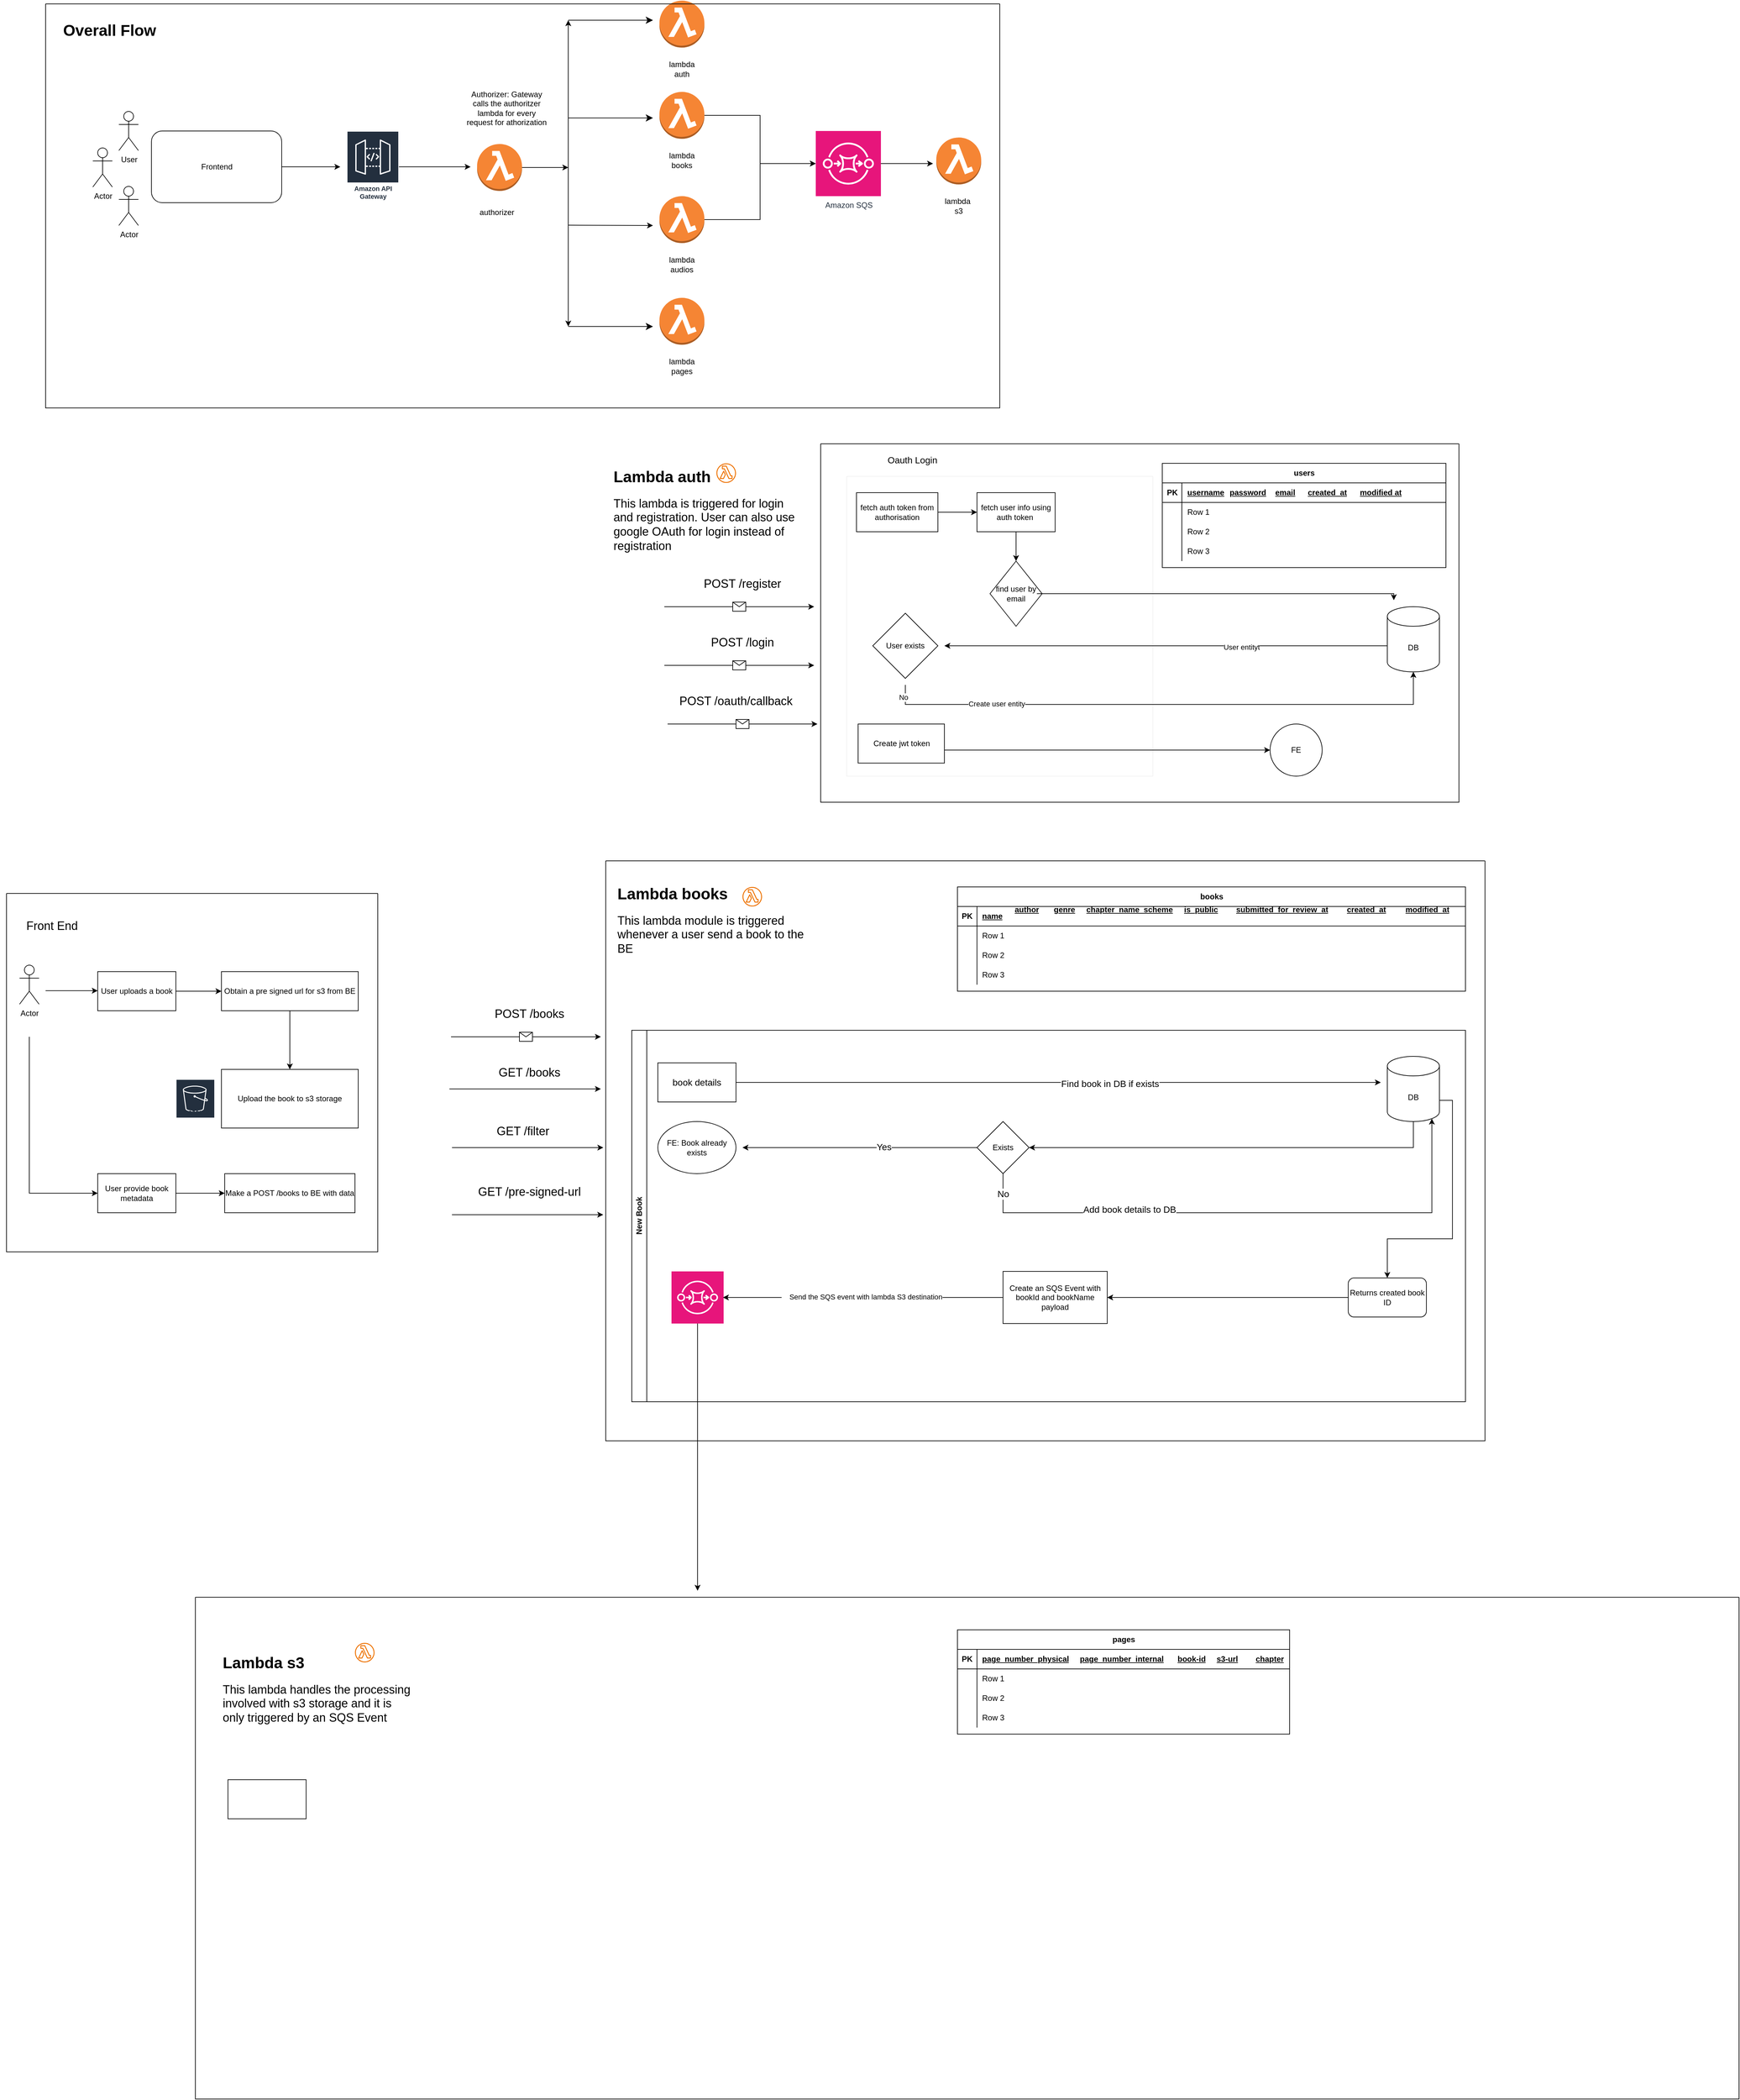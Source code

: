<mxfile version="24.8.6">
  <diagram name="Page-1" id="2YBvvXClWsGukQMizWep">
    <mxGraphModel dx="2385" dy="1618" grid="1" gridSize="10" guides="1" tooltips="1" connect="1" arrows="1" fold="1" page="1" pageScale="1" pageWidth="850" pageHeight="1100" math="0" shadow="0">
      <root>
        <mxCell id="0" />
        <mxCell id="1" parent="0" />
        <mxCell id="t9KaYm3IcildCPDt8CfC-64" style="edgeStyle=orthogonalEdgeStyle;rounded=0;orthogonalLoop=1;jettySize=auto;html=1;" edge="1" parent="1" source="t9KaYm3IcildCPDt8CfC-1">
          <mxGeometry relative="1" as="geometry">
            <mxPoint x="552.5" y="275" as="targetPoint" />
          </mxGeometry>
        </mxCell>
        <mxCell id="t9KaYm3IcildCPDt8CfC-1" value="Frontend" style="rounded=1;whiteSpace=wrap;html=1;" vertex="1" parent="1">
          <mxGeometry x="262.5" y="220" width="200" height="110" as="geometry" />
        </mxCell>
        <mxCell id="t9KaYm3IcildCPDt8CfC-2" value="User" style="shape=umlActor;verticalLabelPosition=bottom;verticalAlign=top;html=1;outlineConnect=0;" vertex="1" parent="1">
          <mxGeometry x="212.5" y="190" width="30" height="60" as="geometry" />
        </mxCell>
        <mxCell id="t9KaYm3IcildCPDt8CfC-45" style="edgeStyle=orthogonalEdgeStyle;rounded=0;orthogonalLoop=1;jettySize=auto;html=1;" edge="1" parent="1" source="t9KaYm3IcildCPDt8CfC-3">
          <mxGeometry relative="1" as="geometry">
            <mxPoint x="752.5" y="275" as="targetPoint" />
          </mxGeometry>
        </mxCell>
        <mxCell id="t9KaYm3IcildCPDt8CfC-3" value="Amazon API Gateway" style="sketch=0;outlineConnect=0;fontColor=#232F3E;gradientColor=none;strokeColor=#ffffff;fillColor=#232F3E;dashed=0;verticalLabelPosition=middle;verticalAlign=bottom;align=center;html=1;whiteSpace=wrap;fontSize=10;fontStyle=1;spacing=3;shape=mxgraph.aws4.productIcon;prIcon=mxgraph.aws4.api_gateway;" vertex="1" parent="1">
          <mxGeometry x="562.5" y="220" width="80" height="110" as="geometry" />
        </mxCell>
        <mxCell id="t9KaYm3IcildCPDt8CfC-52" style="edgeStyle=orthogonalEdgeStyle;rounded=0;orthogonalLoop=1;jettySize=auto;html=1;" edge="1" parent="1" source="t9KaYm3IcildCPDt8CfC-20">
          <mxGeometry relative="1" as="geometry">
            <mxPoint x="902.5" y="276" as="targetPoint" />
          </mxGeometry>
        </mxCell>
        <mxCell id="t9KaYm3IcildCPDt8CfC-20" value="" style="outlineConnect=0;dashed=0;verticalLabelPosition=bottom;verticalAlign=top;align=center;html=1;shape=mxgraph.aws3.lambda_function;fillColor=#F58534;gradientColor=none;" vertex="1" parent="1">
          <mxGeometry x="762.5" y="240" width="69" height="72" as="geometry" />
        </mxCell>
        <mxCell id="t9KaYm3IcildCPDt8CfC-21" value="authorizer" style="text;html=1;align=center;verticalAlign=middle;whiteSpace=wrap;rounded=0;" vertex="1" parent="1">
          <mxGeometry x="762.5" y="330" width="60" height="30" as="geometry" />
        </mxCell>
        <mxCell id="t9KaYm3IcildCPDt8CfC-22" value="" style="outlineConnect=0;dashed=0;verticalLabelPosition=bottom;verticalAlign=top;align=center;html=1;shape=mxgraph.aws3.lambda_function;fillColor=#F58534;gradientColor=none;" vertex="1" parent="1">
          <mxGeometry x="1042.5" y="160" width="69" height="72" as="geometry" />
        </mxCell>
        <mxCell id="t9KaYm3IcildCPDt8CfC-23" value="lambda books" style="text;html=1;align=center;verticalAlign=middle;whiteSpace=wrap;rounded=0;" vertex="1" parent="1">
          <mxGeometry x="1047" y="250" width="60" height="30" as="geometry" />
        </mxCell>
        <mxCell id="t9KaYm3IcildCPDt8CfC-24" value="" style="outlineConnect=0;dashed=0;verticalLabelPosition=bottom;verticalAlign=top;align=center;html=1;shape=mxgraph.aws3.lambda_function;fillColor=#F58534;gradientColor=none;" vertex="1" parent="1">
          <mxGeometry x="1042.5" y="320" width="69" height="72" as="geometry" />
        </mxCell>
        <mxCell id="t9KaYm3IcildCPDt8CfC-25" value="lambda audios&lt;span style=&quot;caret-color: rgba(0, 0, 0, 0); color: rgba(0, 0, 0, 0); font-family: monospace; font-size: 0px; text-align: start; white-space: nowrap;&quot;&gt;%3CmxGraphModel%3E%3Croot%3E%3CmxCell%20id%3D%220%22%2F%3E%3CmxCell%20id%3D%221%22%20parent%3D%220%22%2F%3E%3CmxCell%20id%3D%222%22%20value%3D%22%22%20style%3D%22outlineConnect%3D0%3Bdashed%3D0%3BverticalLabelPosition%3Dbottom%3BverticalAlign%3Dtop%3Balign%3Dcenter%3Bhtml%3D1%3Bshape%3Dmxgraph.aws3.lambda_function%3BfillColor%3D%23F58534%3BgradientColor%3Dnone%3B%22%20vertex%3D%221%22%20parent%3D%221%22%3E%3CmxGeometry%20x%3D%22490%22%20y%3D%22460%22%20width%3D%2269%22%20height%3D%2272%22%20as%3D%22geometry%22%2F%3E%3C%2FmxCell%3E%3CmxCell%20id%3D%223%22%20value%3D%22books%22%20style%3D%22text%3Bhtml%3D1%3Balign%3Dcenter%3BverticalAlign%3Dmiddle%3BwhiteSpace%3Dwrap%3Brounded%3D0%3B%22%20vertex%3D%221%22%20parent%3D%221%22%3E%3CmxGeometry%20x%3D%22494.5%22%20y%3D%22550%22%20width%3D%2260%22%20height%3D%2230%22%20as%3D%22geometry%22%2F%3E%3C%2FmxCell%3E%3C%2Froot%3E%3C%2FmxGraphModel%3E&lt;/span&gt;" style="text;html=1;align=center;verticalAlign=middle;whiteSpace=wrap;rounded=0;" vertex="1" parent="1">
          <mxGeometry x="1047" y="410" width="60" height="30" as="geometry" />
        </mxCell>
        <mxCell id="t9KaYm3IcildCPDt8CfC-26" value="" style="outlineConnect=0;dashed=0;verticalLabelPosition=bottom;verticalAlign=top;align=center;html=1;shape=mxgraph.aws3.lambda_function;fillColor=#F58534;gradientColor=none;" vertex="1" parent="1">
          <mxGeometry x="1042.5" y="476" width="69" height="72" as="geometry" />
        </mxCell>
        <mxCell id="t9KaYm3IcildCPDt8CfC-27" value="lambda pages" style="text;html=1;align=center;verticalAlign=middle;whiteSpace=wrap;rounded=0;" vertex="1" parent="1">
          <mxGeometry x="1047" y="566" width="60" height="30" as="geometry" />
        </mxCell>
        <mxCell id="t9KaYm3IcildCPDt8CfC-28" value="" style="outlineConnect=0;dashed=0;verticalLabelPosition=bottom;verticalAlign=top;align=center;html=1;shape=mxgraph.aws3.lambda_function;fillColor=#F58534;gradientColor=none;" vertex="1" parent="1">
          <mxGeometry x="1467.5" y="230" width="69" height="72" as="geometry" />
        </mxCell>
        <mxCell id="t9KaYm3IcildCPDt8CfC-29" value="lambda&amp;nbsp;&lt;div&gt;s3&lt;/div&gt;" style="text;html=1;align=center;verticalAlign=middle;whiteSpace=wrap;rounded=0;" vertex="1" parent="1">
          <mxGeometry x="1472" y="320" width="60" height="30" as="geometry" />
        </mxCell>
        <mxCell id="t9KaYm3IcildCPDt8CfC-38" value="" style="edgeStyle=segmentEdgeStyle;endArrow=classic;html=1;curved=0;rounded=0;endSize=8;startSize=8;sourcePerimeterSpacing=0;targetPerimeterSpacing=0;" edge="1" parent="1">
          <mxGeometry width="100" relative="1" as="geometry">
            <mxPoint x="902.5" y="200" as="sourcePoint" />
            <mxPoint x="1032.5" y="200" as="targetPoint" />
            <Array as="points">
              <mxPoint x="932.5" y="200" />
              <mxPoint x="932.5" y="200" />
            </Array>
          </mxGeometry>
        </mxCell>
        <mxCell id="t9KaYm3IcildCPDt8CfC-39" value="" style="endArrow=classic;html=1;rounded=0;" edge="1" parent="1">
          <mxGeometry width="50" height="50" relative="1" as="geometry">
            <mxPoint x="902.5" y="364.5" as="sourcePoint" />
            <mxPoint x="1032.5" y="365" as="targetPoint" />
          </mxGeometry>
        </mxCell>
        <mxCell id="t9KaYm3IcildCPDt8CfC-41" value="" style="edgeStyle=segmentEdgeStyle;endArrow=classic;html=1;curved=0;rounded=0;endSize=8;startSize=8;sourcePerimeterSpacing=0;targetPerimeterSpacing=0;" edge="1" parent="1">
          <mxGeometry width="100" relative="1" as="geometry">
            <mxPoint x="902.5" y="520" as="sourcePoint" />
            <mxPoint x="1032.5" y="520" as="targetPoint" />
            <Array as="points">
              <mxPoint x="972.5" y="520" />
              <mxPoint x="972.5" y="520" />
            </Array>
          </mxGeometry>
        </mxCell>
        <mxCell id="t9KaYm3IcildCPDt8CfC-43" style="edgeStyle=orthogonalEdgeStyle;rounded=0;orthogonalLoop=1;jettySize=auto;html=1;" edge="1" parent="1">
          <mxGeometry relative="1" as="geometry">
            <mxPoint x="902.5" y="520" as="targetPoint" />
            <mxPoint x="902.5" y="395" as="sourcePoint" />
            <Array as="points">
              <mxPoint x="902.5" y="365" />
              <mxPoint x="902.5" y="365" />
            </Array>
          </mxGeometry>
        </mxCell>
        <mxCell id="t9KaYm3IcildCPDt8CfC-46" value="Authorizer: Gateway calls the authoritzer lambda for every request for athorization" style="text;html=1;align=center;verticalAlign=middle;whiteSpace=wrap;rounded=0;" vertex="1" parent="1">
          <mxGeometry x="742.5" y="150" width="130" height="70" as="geometry" />
        </mxCell>
        <mxCell id="t9KaYm3IcildCPDt8CfC-47" value="" style="outlineConnect=0;dashed=0;verticalLabelPosition=bottom;verticalAlign=top;align=center;html=1;shape=mxgraph.aws3.lambda_function;fillColor=#F58534;gradientColor=none;" vertex="1" parent="1">
          <mxGeometry x="1042.5" y="20" width="69" height="72" as="geometry" />
        </mxCell>
        <mxCell id="t9KaYm3IcildCPDt8CfC-48" value="lambda auth" style="text;html=1;align=center;verticalAlign=middle;whiteSpace=wrap;rounded=0;" vertex="1" parent="1">
          <mxGeometry x="1047" y="110" width="60" height="30" as="geometry" />
        </mxCell>
        <mxCell id="t9KaYm3IcildCPDt8CfC-49" value="" style="edgeStyle=segmentEdgeStyle;endArrow=classic;html=1;curved=0;rounded=0;endSize=8;startSize=8;sourcePerimeterSpacing=0;targetPerimeterSpacing=0;" edge="1" parent="1">
          <mxGeometry width="100" relative="1" as="geometry">
            <mxPoint x="902.5" y="50" as="sourcePoint" />
            <mxPoint x="1032.5" y="50" as="targetPoint" />
            <Array as="points">
              <mxPoint x="992.5" y="50" />
              <mxPoint x="992.5" y="50" />
            </Array>
          </mxGeometry>
        </mxCell>
        <mxCell id="t9KaYm3IcildCPDt8CfC-51" value="" style="endArrow=classic;html=1;rounded=0;" edge="1" parent="1">
          <mxGeometry width="50" height="50" relative="1" as="geometry">
            <mxPoint x="902.5" y="200" as="sourcePoint" />
            <mxPoint x="902.5" y="50" as="targetPoint" />
          </mxGeometry>
        </mxCell>
        <mxCell id="t9KaYm3IcildCPDt8CfC-53" value="" style="endArrow=none;html=1;rounded=0;" edge="1" parent="1">
          <mxGeometry width="50" height="50" relative="1" as="geometry">
            <mxPoint x="902.5" y="370" as="sourcePoint" />
            <mxPoint x="902.5" y="200" as="targetPoint" />
          </mxGeometry>
        </mxCell>
        <mxCell id="t9KaYm3IcildCPDt8CfC-63" style="edgeStyle=orthogonalEdgeStyle;rounded=0;orthogonalLoop=1;jettySize=auto;html=1;" edge="1" parent="1" source="t9KaYm3IcildCPDt8CfC-55">
          <mxGeometry relative="1" as="geometry">
            <mxPoint x="1462.5" y="270" as="targetPoint" />
          </mxGeometry>
        </mxCell>
        <mxCell id="t9KaYm3IcildCPDt8CfC-55" value="Amazon SQS" style="sketch=0;points=[[0,0,0],[0.25,0,0],[0.5,0,0],[0.75,0,0],[1,0,0],[0,1,0],[0.25,1,0],[0.5,1,0],[0.75,1,0],[1,1,0],[0,0.25,0],[0,0.5,0],[0,0.75,0],[1,0.25,0],[1,0.5,0],[1,0.75,0]];outlineConnect=0;fontColor=#232F3E;fillColor=#E7157B;strokeColor=#ffffff;dashed=0;verticalLabelPosition=bottom;verticalAlign=top;align=center;html=1;fontSize=12;fontStyle=0;aspect=fixed;shape=mxgraph.aws4.resourceIcon;resIcon=mxgraph.aws4.sqs;" vertex="1" parent="1">
          <mxGeometry x="1282.5" y="220" width="100" height="100" as="geometry" />
        </mxCell>
        <mxCell id="t9KaYm3IcildCPDt8CfC-60" style="edgeStyle=orthogonalEdgeStyle;rounded=0;orthogonalLoop=1;jettySize=auto;html=1;entryX=0;entryY=0.5;entryDx=0;entryDy=0;entryPerimeter=0;" edge="1" parent="1" source="t9KaYm3IcildCPDt8CfC-22" target="t9KaYm3IcildCPDt8CfC-55">
          <mxGeometry relative="1" as="geometry" />
        </mxCell>
        <mxCell id="t9KaYm3IcildCPDt8CfC-61" style="edgeStyle=orthogonalEdgeStyle;rounded=0;orthogonalLoop=1;jettySize=auto;html=1;entryX=0;entryY=0.5;entryDx=0;entryDy=0;entryPerimeter=0;" edge="1" parent="1" source="t9KaYm3IcildCPDt8CfC-24" target="t9KaYm3IcildCPDt8CfC-55">
          <mxGeometry relative="1" as="geometry" />
        </mxCell>
        <mxCell id="t9KaYm3IcildCPDt8CfC-65" value="Actor" style="shape=umlActor;verticalLabelPosition=bottom;verticalAlign=top;html=1;outlineConnect=0;" vertex="1" parent="1">
          <mxGeometry x="172.5" y="246" width="30" height="60" as="geometry" />
        </mxCell>
        <mxCell id="t9KaYm3IcildCPDt8CfC-67" value="Actor" style="shape=umlActor;verticalLabelPosition=bottom;verticalAlign=top;html=1;outlineConnect=0;" vertex="1" parent="1">
          <mxGeometry x="212.5" y="305" width="30" height="60" as="geometry" />
        </mxCell>
        <mxCell id="t9KaYm3IcildCPDt8CfC-68" value="&lt;h1 style=&quot;margin-top: 0px;&quot;&gt;Lambda auth&lt;/h1&gt;&lt;div&gt;&lt;font style=&quot;font-size: 18px;&quot;&gt;This lambda is triggered for login and registration. User can also use google OAuth for&amp;nbsp;login instead of registration&lt;/font&gt;&lt;/div&gt;" style="text;html=1;whiteSpace=wrap;overflow=hidden;rounded=0;" vertex="1" parent="1">
          <mxGeometry x="970" y="730" width="290" height="140" as="geometry" />
        </mxCell>
        <mxCell id="t9KaYm3IcildCPDt8CfC-70" value="" style="sketch=0;outlineConnect=0;fontColor=#232F3E;gradientColor=none;fillColor=#ED7100;strokeColor=none;dashed=0;verticalLabelPosition=bottom;verticalAlign=top;align=center;html=1;fontSize=12;fontStyle=0;aspect=fixed;pointerEvents=1;shape=mxgraph.aws4.lambda_function;" vertex="1" parent="1">
          <mxGeometry x="1130" y="730" width="30" height="30" as="geometry" />
        </mxCell>
        <mxCell id="t9KaYm3IcildCPDt8CfC-71" value="" style="swimlane;startSize=0;" vertex="1" parent="1">
          <mxGeometry x="1290" y="700" width="980" height="550" as="geometry">
            <mxRectangle x="370" y="740" width="50" height="40" as="alternateBounds" />
          </mxGeometry>
        </mxCell>
        <mxCell id="t9KaYm3IcildCPDt8CfC-86" value="users" style="shape=table;startSize=30;container=1;collapsible=1;childLayout=tableLayout;fixedRows=1;rowLines=0;fontStyle=1;align=center;resizeLast=1;html=1;" vertex="1" parent="t9KaYm3IcildCPDt8CfC-71">
          <mxGeometry x="524.5" y="30" width="435.5" height="160" as="geometry" />
        </mxCell>
        <mxCell id="t9KaYm3IcildCPDt8CfC-87" value="" style="shape=tableRow;horizontal=0;startSize=0;swimlaneHead=0;swimlaneBody=0;fillColor=none;collapsible=0;dropTarget=0;points=[[0,0.5],[1,0.5]];portConstraint=eastwest;top=0;left=0;right=0;bottom=1;" vertex="1" parent="t9KaYm3IcildCPDt8CfC-86">
          <mxGeometry y="30" width="435.5" height="30" as="geometry" />
        </mxCell>
        <mxCell id="t9KaYm3IcildCPDt8CfC-88" value="PK" style="shape=partialRectangle;connectable=0;fillColor=none;top=0;left=0;bottom=0;right=0;fontStyle=1;overflow=hidden;whiteSpace=wrap;html=1;" vertex="1" parent="t9KaYm3IcildCPDt8CfC-87">
          <mxGeometry width="30" height="30" as="geometry">
            <mxRectangle width="30" height="30" as="alternateBounds" />
          </mxGeometry>
        </mxCell>
        <mxCell id="t9KaYm3IcildCPDt8CfC-89" value="username" style="shape=partialRectangle;connectable=0;fillColor=none;top=0;left=0;bottom=0;right=0;align=left;spacingLeft=6;fontStyle=5;overflow=hidden;whiteSpace=wrap;html=1;" vertex="1" parent="t9KaYm3IcildCPDt8CfC-87">
          <mxGeometry x="30" width="405.5" height="30" as="geometry">
            <mxRectangle width="405.5" height="30" as="alternateBounds" />
          </mxGeometry>
        </mxCell>
        <mxCell id="t9KaYm3IcildCPDt8CfC-90" value="" style="shape=tableRow;horizontal=0;startSize=0;swimlaneHead=0;swimlaneBody=0;fillColor=none;collapsible=0;dropTarget=0;points=[[0,0.5],[1,0.5]];portConstraint=eastwest;top=0;left=0;right=0;bottom=0;" vertex="1" parent="t9KaYm3IcildCPDt8CfC-86">
          <mxGeometry y="60" width="435.5" height="30" as="geometry" />
        </mxCell>
        <mxCell id="t9KaYm3IcildCPDt8CfC-91" value="" style="shape=partialRectangle;connectable=0;fillColor=none;top=0;left=0;bottom=0;right=0;editable=1;overflow=hidden;whiteSpace=wrap;html=1;" vertex="1" parent="t9KaYm3IcildCPDt8CfC-90">
          <mxGeometry width="30" height="30" as="geometry">
            <mxRectangle width="30" height="30" as="alternateBounds" />
          </mxGeometry>
        </mxCell>
        <mxCell id="t9KaYm3IcildCPDt8CfC-92" value="Row 1" style="shape=partialRectangle;connectable=0;fillColor=none;top=0;left=0;bottom=0;right=0;align=left;spacingLeft=6;overflow=hidden;whiteSpace=wrap;html=1;" vertex="1" parent="t9KaYm3IcildCPDt8CfC-90">
          <mxGeometry x="30" width="405.5" height="30" as="geometry">
            <mxRectangle width="405.5" height="30" as="alternateBounds" />
          </mxGeometry>
        </mxCell>
        <mxCell id="t9KaYm3IcildCPDt8CfC-93" value="" style="shape=tableRow;horizontal=0;startSize=0;swimlaneHead=0;swimlaneBody=0;fillColor=none;collapsible=0;dropTarget=0;points=[[0,0.5],[1,0.5]];portConstraint=eastwest;top=0;left=0;right=0;bottom=0;" vertex="1" parent="t9KaYm3IcildCPDt8CfC-86">
          <mxGeometry y="90" width="435.5" height="30" as="geometry" />
        </mxCell>
        <mxCell id="t9KaYm3IcildCPDt8CfC-94" value="" style="shape=partialRectangle;connectable=0;fillColor=none;top=0;left=0;bottom=0;right=0;editable=1;overflow=hidden;whiteSpace=wrap;html=1;" vertex="1" parent="t9KaYm3IcildCPDt8CfC-93">
          <mxGeometry width="30" height="30" as="geometry">
            <mxRectangle width="30" height="30" as="alternateBounds" />
          </mxGeometry>
        </mxCell>
        <mxCell id="t9KaYm3IcildCPDt8CfC-95" value="Row 2" style="shape=partialRectangle;connectable=0;fillColor=none;top=0;left=0;bottom=0;right=0;align=left;spacingLeft=6;overflow=hidden;whiteSpace=wrap;html=1;" vertex="1" parent="t9KaYm3IcildCPDt8CfC-93">
          <mxGeometry x="30" width="405.5" height="30" as="geometry">
            <mxRectangle width="405.5" height="30" as="alternateBounds" />
          </mxGeometry>
        </mxCell>
        <mxCell id="t9KaYm3IcildCPDt8CfC-96" value="" style="shape=tableRow;horizontal=0;startSize=0;swimlaneHead=0;swimlaneBody=0;fillColor=none;collapsible=0;dropTarget=0;points=[[0,0.5],[1,0.5]];portConstraint=eastwest;top=0;left=0;right=0;bottom=0;" vertex="1" parent="t9KaYm3IcildCPDt8CfC-86">
          <mxGeometry y="120" width="435.5" height="30" as="geometry" />
        </mxCell>
        <mxCell id="t9KaYm3IcildCPDt8CfC-97" value="" style="shape=partialRectangle;connectable=0;fillColor=none;top=0;left=0;bottom=0;right=0;editable=1;overflow=hidden;whiteSpace=wrap;html=1;" vertex="1" parent="t9KaYm3IcildCPDt8CfC-96">
          <mxGeometry width="30" height="30" as="geometry">
            <mxRectangle width="30" height="30" as="alternateBounds" />
          </mxGeometry>
        </mxCell>
        <mxCell id="t9KaYm3IcildCPDt8CfC-98" value="Row 3" style="shape=partialRectangle;connectable=0;fillColor=none;top=0;left=0;bottom=0;right=0;align=left;spacingLeft=6;overflow=hidden;whiteSpace=wrap;html=1;" vertex="1" parent="t9KaYm3IcildCPDt8CfC-96">
          <mxGeometry x="30" width="405.5" height="30" as="geometry">
            <mxRectangle width="405.5" height="30" as="alternateBounds" />
          </mxGeometry>
        </mxCell>
        <mxCell id="t9KaYm3IcildCPDt8CfC-99" value="password" style="shape=partialRectangle;connectable=0;fillColor=none;top=0;left=0;bottom=0;right=0;align=left;spacingLeft=6;fontStyle=5;overflow=hidden;whiteSpace=wrap;html=1;" vertex="1" parent="t9KaYm3IcildCPDt8CfC-71">
          <mxGeometry x="620" y="60" width="315.5" height="30" as="geometry">
            <mxRectangle width="315.5" height="30" as="alternateBounds" />
          </mxGeometry>
        </mxCell>
        <mxCell id="t9KaYm3IcildCPDt8CfC-100" value="email" style="shape=partialRectangle;connectable=0;fillColor=none;top=0;left=0;bottom=0;right=0;align=left;spacingLeft=6;fontStyle=5;overflow=hidden;whiteSpace=wrap;html=1;" vertex="1" parent="t9KaYm3IcildCPDt8CfC-71">
          <mxGeometry x="690" y="60" width="315.5" height="30" as="geometry">
            <mxRectangle width="315.5" height="30" as="alternateBounds" />
          </mxGeometry>
        </mxCell>
        <mxCell id="t9KaYm3IcildCPDt8CfC-101" value="created_at" style="shape=partialRectangle;connectable=0;fillColor=none;top=0;left=0;bottom=0;right=0;align=left;spacingLeft=6;fontStyle=5;overflow=hidden;whiteSpace=wrap;html=1;" vertex="1" parent="t9KaYm3IcildCPDt8CfC-71">
          <mxGeometry x="740" y="60" width="315.5" height="30" as="geometry">
            <mxRectangle width="315.5" height="30" as="alternateBounds" />
          </mxGeometry>
        </mxCell>
        <mxCell id="t9KaYm3IcildCPDt8CfC-102" value="modified at" style="shape=partialRectangle;connectable=0;fillColor=none;top=0;left=0;bottom=0;right=0;align=left;spacingLeft=6;fontStyle=5;overflow=hidden;whiteSpace=wrap;html=1;" vertex="1" parent="t9KaYm3IcildCPDt8CfC-71">
          <mxGeometry x="820" y="60" width="315.5" height="30" as="geometry">
            <mxRectangle width="315.5" height="30" as="alternateBounds" />
          </mxGeometry>
        </mxCell>
        <mxCell id="t9KaYm3IcildCPDt8CfC-128" style="edgeStyle=orthogonalEdgeStyle;rounded=0;orthogonalLoop=1;jettySize=auto;html=1;entryX=1;entryY=0.5;entryDx=0;entryDy=0;" edge="1" parent="t9KaYm3IcildCPDt8CfC-71" source="t9KaYm3IcildCPDt8CfC-103">
          <mxGeometry relative="1" as="geometry">
            <mxPoint x="190" y="310" as="targetPoint" />
            <Array as="points">
              <mxPoint x="680" y="310" />
              <mxPoint x="680" y="310" />
            </Array>
          </mxGeometry>
        </mxCell>
        <mxCell id="t9KaYm3IcildCPDt8CfC-129" value="User entityt" style="edgeLabel;html=1;align=center;verticalAlign=middle;resizable=0;points=[];" vertex="1" connectable="0" parent="t9KaYm3IcildCPDt8CfC-128">
          <mxGeometry x="-0.34" y="2" relative="1" as="geometry">
            <mxPoint as="offset" />
          </mxGeometry>
        </mxCell>
        <mxCell id="t9KaYm3IcildCPDt8CfC-103" value="DB" style="shape=cylinder3;whiteSpace=wrap;html=1;boundedLbl=1;backgroundOutline=1;size=15;" vertex="1" parent="t9KaYm3IcildCPDt8CfC-71">
          <mxGeometry x="870" y="250" width="80" height="100" as="geometry" />
        </mxCell>
        <mxCell id="t9KaYm3IcildCPDt8CfC-105" value="" style="swimlane;startSize=0;rounded=0;swimlaneLine=1;opacity=5;" vertex="1" parent="t9KaYm3IcildCPDt8CfC-71">
          <mxGeometry x="40" y="50" width="470" height="460" as="geometry" />
        </mxCell>
        <mxCell id="t9KaYm3IcildCPDt8CfC-113" style="edgeStyle=orthogonalEdgeStyle;rounded=0;orthogonalLoop=1;jettySize=auto;html=1;entryX=0;entryY=0.5;entryDx=0;entryDy=0;" edge="1" parent="t9KaYm3IcildCPDt8CfC-105" source="t9KaYm3IcildCPDt8CfC-107" target="t9KaYm3IcildCPDt8CfC-110">
          <mxGeometry relative="1" as="geometry" />
        </mxCell>
        <mxCell id="t9KaYm3IcildCPDt8CfC-107" value="fetch auth token from authorisation" style="rounded=0;whiteSpace=wrap;html=1;" vertex="1" parent="t9KaYm3IcildCPDt8CfC-105">
          <mxGeometry x="15" y="25" width="125" height="60" as="geometry" />
        </mxCell>
        <mxCell id="t9KaYm3IcildCPDt8CfC-116" style="edgeStyle=orthogonalEdgeStyle;rounded=0;orthogonalLoop=1;jettySize=auto;html=1;entryX=0.5;entryY=0;entryDx=0;entryDy=0;" edge="1" parent="t9KaYm3IcildCPDt8CfC-105" source="t9KaYm3IcildCPDt8CfC-110" target="t9KaYm3IcildCPDt8CfC-112">
          <mxGeometry relative="1" as="geometry" />
        </mxCell>
        <mxCell id="t9KaYm3IcildCPDt8CfC-110" value="fetch user info using auth token&amp;nbsp;" style="rounded=0;whiteSpace=wrap;html=1;" vertex="1" parent="t9KaYm3IcildCPDt8CfC-105">
          <mxGeometry x="200" y="25" width="120" height="60" as="geometry" />
        </mxCell>
        <mxCell id="t9KaYm3IcildCPDt8CfC-112" value="find user by email" style="rhombus;whiteSpace=wrap;html=1;" vertex="1" parent="t9KaYm3IcildCPDt8CfC-105">
          <mxGeometry x="220" y="130" width="80" height="100" as="geometry" />
        </mxCell>
        <mxCell id="t9KaYm3IcildCPDt8CfC-130" value="User exists" style="rhombus;whiteSpace=wrap;html=1;" vertex="1" parent="t9KaYm3IcildCPDt8CfC-105">
          <mxGeometry x="40" y="210" width="100" height="100" as="geometry" />
        </mxCell>
        <mxCell id="t9KaYm3IcildCPDt8CfC-134" value="Create jwt token" style="rounded=0;whiteSpace=wrap;html=1;" vertex="1" parent="t9KaYm3IcildCPDt8CfC-105">
          <mxGeometry x="17.5" y="380" width="132.5" height="60" as="geometry" />
        </mxCell>
        <mxCell id="t9KaYm3IcildCPDt8CfC-131" style="edgeStyle=orthogonalEdgeStyle;rounded=0;orthogonalLoop=1;jettySize=auto;html=1;exitX=0.5;exitY=1;exitDx=0;exitDy=0;entryX=0.5;entryY=1;entryDx=0;entryDy=0;entryPerimeter=0;" edge="1" parent="t9KaYm3IcildCPDt8CfC-105" target="t9KaYm3IcildCPDt8CfC-103">
          <mxGeometry relative="1" as="geometry">
            <mxPoint x="90" y="320" as="sourcePoint" />
            <mxPoint x="820" y="290" as="targetPoint" />
            <Array as="points">
              <mxPoint x="90" y="350" />
              <mxPoint x="870" y="350" />
            </Array>
          </mxGeometry>
        </mxCell>
        <mxCell id="t9KaYm3IcildCPDt8CfC-132" value="No" style="edgeLabel;html=1;align=center;verticalAlign=middle;resizable=0;points=[];" vertex="1" connectable="0" parent="t9KaYm3IcildCPDt8CfC-131">
          <mxGeometry x="-0.957" y="-3" relative="1" as="geometry">
            <mxPoint as="offset" />
          </mxGeometry>
        </mxCell>
        <mxCell id="t9KaYm3IcildCPDt8CfC-133" value="Create user entity" style="edgeLabel;html=1;align=center;verticalAlign=middle;resizable=0;points=[];" vertex="1" connectable="0" parent="t9KaYm3IcildCPDt8CfC-131">
          <mxGeometry x="-0.604" y="1" relative="1" as="geometry">
            <mxPoint x="-1" as="offset" />
          </mxGeometry>
        </mxCell>
        <mxCell id="t9KaYm3IcildCPDt8CfC-124" style="edgeStyle=orthogonalEdgeStyle;rounded=0;orthogonalLoop=1;jettySize=auto;html=1;" edge="1" parent="t9KaYm3IcildCPDt8CfC-105">
          <mxGeometry relative="1" as="geometry">
            <mxPoint x="292" y="180" as="sourcePoint" />
            <mxPoint x="840" y="190" as="targetPoint" />
            <Array as="points">
              <mxPoint x="840" y="180" />
            </Array>
          </mxGeometry>
        </mxCell>
        <mxCell id="t9KaYm3IcildCPDt8CfC-106" value="&lt;font style=&quot;font-size: 14px;&quot;&gt;Oauth Login&lt;/font&gt;" style="text;html=1;align=center;verticalAlign=middle;whiteSpace=wrap;rounded=0;" vertex="1" parent="t9KaYm3IcildCPDt8CfC-71">
          <mxGeometry x="41" y="10" width="200" height="30" as="geometry" />
        </mxCell>
        <mxCell id="t9KaYm3IcildCPDt8CfC-138" value="FE" style="ellipse;whiteSpace=wrap;html=1;rounded=0;" vertex="1" parent="t9KaYm3IcildCPDt8CfC-71">
          <mxGeometry x="690" y="430" width="80" height="80" as="geometry" />
        </mxCell>
        <mxCell id="t9KaYm3IcildCPDt8CfC-139" value="" style="edgeStyle=orthogonalEdgeStyle;rounded=0;orthogonalLoop=1;jettySize=auto;html=1;" edge="1" parent="t9KaYm3IcildCPDt8CfC-71" source="t9KaYm3IcildCPDt8CfC-134" target="t9KaYm3IcildCPDt8CfC-138">
          <mxGeometry relative="1" as="geometry">
            <Array as="points">
              <mxPoint x="330" y="470" />
              <mxPoint x="330" y="470" />
            </Array>
          </mxGeometry>
        </mxCell>
        <mxCell id="t9KaYm3IcildCPDt8CfC-72" value="" style="endArrow=classic;html=1;rounded=0;" edge="1" parent="1">
          <mxGeometry relative="1" as="geometry">
            <mxPoint x="1050" y="950" as="sourcePoint" />
            <mxPoint x="1280" y="950" as="targetPoint" />
          </mxGeometry>
        </mxCell>
        <mxCell id="t9KaYm3IcildCPDt8CfC-73" value="" style="shape=message;html=1;outlineConnect=0;" vertex="1" parent="t9KaYm3IcildCPDt8CfC-72">
          <mxGeometry width="20" height="14" relative="1" as="geometry">
            <mxPoint x="-10" y="-7" as="offset" />
          </mxGeometry>
        </mxCell>
        <mxCell id="t9KaYm3IcildCPDt8CfC-75" value="&lt;font style=&quot;font-size: 18px;&quot;&gt;POST /register&lt;/font&gt;" style="text;html=1;align=center;verticalAlign=middle;whiteSpace=wrap;rounded=0;" vertex="1" parent="1">
          <mxGeometry x="1090" y="880" width="160" height="70" as="geometry" />
        </mxCell>
        <mxCell id="t9KaYm3IcildCPDt8CfC-80" value="" style="endArrow=classic;html=1;rounded=0;" edge="1" parent="1">
          <mxGeometry relative="1" as="geometry">
            <mxPoint x="1050" y="1040" as="sourcePoint" />
            <mxPoint x="1280" y="1040" as="targetPoint" />
          </mxGeometry>
        </mxCell>
        <mxCell id="t9KaYm3IcildCPDt8CfC-81" value="" style="shape=message;html=1;outlineConnect=0;" vertex="1" parent="t9KaYm3IcildCPDt8CfC-80">
          <mxGeometry width="20" height="14" relative="1" as="geometry">
            <mxPoint x="-10" y="-7" as="offset" />
          </mxGeometry>
        </mxCell>
        <mxCell id="t9KaYm3IcildCPDt8CfC-82" value="&lt;font style=&quot;font-size: 18px;&quot;&gt;POST /login&lt;/font&gt;" style="text;html=1;align=center;verticalAlign=middle;whiteSpace=wrap;rounded=0;" vertex="1" parent="1">
          <mxGeometry x="1090" y="970" width="160" height="70" as="geometry" />
        </mxCell>
        <mxCell id="t9KaYm3IcildCPDt8CfC-83" value="" style="endArrow=classic;html=1;rounded=0;" edge="1" parent="1">
          <mxGeometry relative="1" as="geometry">
            <mxPoint x="1055" y="1130" as="sourcePoint" />
            <mxPoint x="1285" y="1130" as="targetPoint" />
          </mxGeometry>
        </mxCell>
        <mxCell id="t9KaYm3IcildCPDt8CfC-84" value="" style="shape=message;html=1;outlineConnect=0;" vertex="1" parent="t9KaYm3IcildCPDt8CfC-83">
          <mxGeometry width="20" height="14" relative="1" as="geometry">
            <mxPoint x="-10" y="-7" as="offset" />
          </mxGeometry>
        </mxCell>
        <mxCell id="t9KaYm3IcildCPDt8CfC-85" value="&lt;font style=&quot;font-size: 18px;&quot;&gt;POST /oauth/callback&lt;/font&gt;" style="text;html=1;align=center;verticalAlign=middle;whiteSpace=wrap;rounded=0;" vertex="1" parent="1">
          <mxGeometry x="1070" y="1060" width="180" height="70" as="geometry" />
        </mxCell>
        <mxCell id="t9KaYm3IcildCPDt8CfC-142" value="" style="swimlane;startSize=0;" vertex="1" parent="1">
          <mxGeometry x="960" y="1340" width="1350" height="890" as="geometry">
            <mxRectangle x="370" y="740" width="50" height="40" as="alternateBounds" />
          </mxGeometry>
        </mxCell>
        <mxCell id="t9KaYm3IcildCPDt8CfC-143" value="books" style="shape=table;startSize=30;container=1;collapsible=1;childLayout=tableLayout;fixedRows=1;rowLines=0;fontStyle=1;align=center;resizeLast=1;html=1;" vertex="1" parent="t9KaYm3IcildCPDt8CfC-142">
          <mxGeometry x="540" y="40" width="780" height="160" as="geometry" />
        </mxCell>
        <mxCell id="t9KaYm3IcildCPDt8CfC-144" value="" style="shape=tableRow;horizontal=0;startSize=0;swimlaneHead=0;swimlaneBody=0;fillColor=none;collapsible=0;dropTarget=0;points=[[0,0.5],[1,0.5]];portConstraint=eastwest;top=0;left=0;right=0;bottom=1;" vertex="1" parent="t9KaYm3IcildCPDt8CfC-143">
          <mxGeometry y="30" width="780" height="30" as="geometry" />
        </mxCell>
        <mxCell id="t9KaYm3IcildCPDt8CfC-145" value="PK" style="shape=partialRectangle;connectable=0;fillColor=none;top=0;left=0;bottom=0;right=0;fontStyle=1;overflow=hidden;whiteSpace=wrap;html=1;" vertex="1" parent="t9KaYm3IcildCPDt8CfC-144">
          <mxGeometry width="30" height="30" as="geometry">
            <mxRectangle width="30" height="30" as="alternateBounds" />
          </mxGeometry>
        </mxCell>
        <mxCell id="t9KaYm3IcildCPDt8CfC-146" value="name" style="shape=partialRectangle;connectable=0;fillColor=none;top=0;left=0;bottom=0;right=0;align=left;spacingLeft=6;fontStyle=5;overflow=hidden;whiteSpace=wrap;html=1;" vertex="1" parent="t9KaYm3IcildCPDt8CfC-144">
          <mxGeometry x="30" width="750" height="30" as="geometry">
            <mxRectangle width="750" height="30" as="alternateBounds" />
          </mxGeometry>
        </mxCell>
        <mxCell id="t9KaYm3IcildCPDt8CfC-147" value="" style="shape=tableRow;horizontal=0;startSize=0;swimlaneHead=0;swimlaneBody=0;fillColor=none;collapsible=0;dropTarget=0;points=[[0,0.5],[1,0.5]];portConstraint=eastwest;top=0;left=0;right=0;bottom=0;" vertex="1" parent="t9KaYm3IcildCPDt8CfC-143">
          <mxGeometry y="60" width="780" height="30" as="geometry" />
        </mxCell>
        <mxCell id="t9KaYm3IcildCPDt8CfC-148" value="" style="shape=partialRectangle;connectable=0;fillColor=none;top=0;left=0;bottom=0;right=0;editable=1;overflow=hidden;whiteSpace=wrap;html=1;" vertex="1" parent="t9KaYm3IcildCPDt8CfC-147">
          <mxGeometry width="30" height="30" as="geometry">
            <mxRectangle width="30" height="30" as="alternateBounds" />
          </mxGeometry>
        </mxCell>
        <mxCell id="t9KaYm3IcildCPDt8CfC-149" value="Row 1" style="shape=partialRectangle;connectable=0;fillColor=none;top=0;left=0;bottom=0;right=0;align=left;spacingLeft=6;overflow=hidden;whiteSpace=wrap;html=1;" vertex="1" parent="t9KaYm3IcildCPDt8CfC-147">
          <mxGeometry x="30" width="750" height="30" as="geometry">
            <mxRectangle width="750" height="30" as="alternateBounds" />
          </mxGeometry>
        </mxCell>
        <mxCell id="t9KaYm3IcildCPDt8CfC-150" value="" style="shape=tableRow;horizontal=0;startSize=0;swimlaneHead=0;swimlaneBody=0;fillColor=none;collapsible=0;dropTarget=0;points=[[0,0.5],[1,0.5]];portConstraint=eastwest;top=0;left=0;right=0;bottom=0;" vertex="1" parent="t9KaYm3IcildCPDt8CfC-143">
          <mxGeometry y="90" width="780" height="30" as="geometry" />
        </mxCell>
        <mxCell id="t9KaYm3IcildCPDt8CfC-151" value="" style="shape=partialRectangle;connectable=0;fillColor=none;top=0;left=0;bottom=0;right=0;editable=1;overflow=hidden;whiteSpace=wrap;html=1;" vertex="1" parent="t9KaYm3IcildCPDt8CfC-150">
          <mxGeometry width="30" height="30" as="geometry">
            <mxRectangle width="30" height="30" as="alternateBounds" />
          </mxGeometry>
        </mxCell>
        <mxCell id="t9KaYm3IcildCPDt8CfC-152" value="Row 2" style="shape=partialRectangle;connectable=0;fillColor=none;top=0;left=0;bottom=0;right=0;align=left;spacingLeft=6;overflow=hidden;whiteSpace=wrap;html=1;" vertex="1" parent="t9KaYm3IcildCPDt8CfC-150">
          <mxGeometry x="30" width="750" height="30" as="geometry">
            <mxRectangle width="750" height="30" as="alternateBounds" />
          </mxGeometry>
        </mxCell>
        <mxCell id="t9KaYm3IcildCPDt8CfC-153" value="" style="shape=tableRow;horizontal=0;startSize=0;swimlaneHead=0;swimlaneBody=0;fillColor=none;collapsible=0;dropTarget=0;points=[[0,0.5],[1,0.5]];portConstraint=eastwest;top=0;left=0;right=0;bottom=0;" vertex="1" parent="t9KaYm3IcildCPDt8CfC-143">
          <mxGeometry y="120" width="780" height="30" as="geometry" />
        </mxCell>
        <mxCell id="t9KaYm3IcildCPDt8CfC-154" value="" style="shape=partialRectangle;connectable=0;fillColor=none;top=0;left=0;bottom=0;right=0;editable=1;overflow=hidden;whiteSpace=wrap;html=1;" vertex="1" parent="t9KaYm3IcildCPDt8CfC-153">
          <mxGeometry width="30" height="30" as="geometry">
            <mxRectangle width="30" height="30" as="alternateBounds" />
          </mxGeometry>
        </mxCell>
        <mxCell id="t9KaYm3IcildCPDt8CfC-155" value="Row 3" style="shape=partialRectangle;connectable=0;fillColor=none;top=0;left=0;bottom=0;right=0;align=left;spacingLeft=6;overflow=hidden;whiteSpace=wrap;html=1;" vertex="1" parent="t9KaYm3IcildCPDt8CfC-153">
          <mxGeometry x="30" width="750" height="30" as="geometry">
            <mxRectangle width="750" height="30" as="alternateBounds" />
          </mxGeometry>
        </mxCell>
        <mxCell id="t9KaYm3IcildCPDt8CfC-156" value="author" style="shape=partialRectangle;connectable=0;fillColor=none;top=0;left=0;bottom=0;right=0;align=left;spacingLeft=6;fontStyle=5;overflow=hidden;whiteSpace=wrap;html=1;" vertex="1" parent="t9KaYm3IcildCPDt8CfC-142">
          <mxGeometry x="620" y="60" width="315.5" height="30" as="geometry">
            <mxRectangle width="315.5" height="30" as="alternateBounds" />
          </mxGeometry>
        </mxCell>
        <mxCell id="t9KaYm3IcildCPDt8CfC-157" value="genre" style="shape=partialRectangle;connectable=0;fillColor=none;top=0;left=0;bottom=0;right=0;align=left;spacingLeft=6;fontStyle=5;overflow=hidden;whiteSpace=wrap;html=1;" vertex="1" parent="t9KaYm3IcildCPDt8CfC-142">
          <mxGeometry x="680" y="60" width="315.5" height="30" as="geometry">
            <mxRectangle width="315.5" height="30" as="alternateBounds" />
          </mxGeometry>
        </mxCell>
        <mxCell id="t9KaYm3IcildCPDt8CfC-158" value="chapter_name_scheme" style="shape=partialRectangle;connectable=0;fillColor=none;top=0;left=0;bottom=0;right=0;align=left;spacingLeft=6;fontStyle=5;overflow=hidden;whiteSpace=wrap;html=1;" vertex="1" parent="t9KaYm3IcildCPDt8CfC-142">
          <mxGeometry x="730" y="60" width="315.5" height="30" as="geometry">
            <mxRectangle width="315.5" height="30" as="alternateBounds" />
          </mxGeometry>
        </mxCell>
        <mxCell id="t9KaYm3IcildCPDt8CfC-196" value="is_public" style="shape=partialRectangle;connectable=0;fillColor=none;top=0;left=0;bottom=0;right=0;align=left;spacingLeft=6;fontStyle=5;overflow=hidden;whiteSpace=wrap;html=1;" vertex="1" parent="t9KaYm3IcildCPDt8CfC-142">
          <mxGeometry x="880" y="60" width="315.5" height="30" as="geometry">
            <mxRectangle width="315.5" height="30" as="alternateBounds" />
          </mxGeometry>
        </mxCell>
        <mxCell id="t9KaYm3IcildCPDt8CfC-197" value="submitted_for_review_at" style="shape=partialRectangle;connectable=0;fillColor=none;top=0;left=0;bottom=0;right=0;align=left;spacingLeft=6;fontStyle=5;overflow=hidden;whiteSpace=wrap;html=1;" vertex="1" parent="t9KaYm3IcildCPDt8CfC-142">
          <mxGeometry x="960" y="60" width="315.5" height="30" as="geometry">
            <mxRectangle width="315.5" height="30" as="alternateBounds" />
          </mxGeometry>
        </mxCell>
        <mxCell id="t9KaYm3IcildCPDt8CfC-198" value="created_at" style="shape=partialRectangle;connectable=0;fillColor=none;top=0;left=0;bottom=0;right=0;align=left;spacingLeft=6;fontStyle=5;overflow=hidden;whiteSpace=wrap;html=1;" vertex="1" parent="t9KaYm3IcildCPDt8CfC-142">
          <mxGeometry x="1130" y="60" width="315.5" height="30" as="geometry">
            <mxRectangle width="315.5" height="30" as="alternateBounds" />
          </mxGeometry>
        </mxCell>
        <mxCell id="t9KaYm3IcildCPDt8CfC-199" value="modified_at" style="shape=partialRectangle;connectable=0;fillColor=none;top=0;left=0;bottom=0;right=0;align=left;spacingLeft=6;fontStyle=5;overflow=hidden;whiteSpace=wrap;html=1;" vertex="1" parent="t9KaYm3IcildCPDt8CfC-142">
          <mxGeometry x="1220" y="60" width="315.5" height="30" as="geometry">
            <mxRectangle width="315.5" height="30" as="alternateBounds" />
          </mxGeometry>
        </mxCell>
        <mxCell id="t9KaYm3IcildCPDt8CfC-200" value="New Book" style="swimlane;horizontal=0;whiteSpace=wrap;html=1;" vertex="1" parent="t9KaYm3IcildCPDt8CfC-142">
          <mxGeometry x="40" y="260" width="1280" height="570" as="geometry" />
        </mxCell>
        <mxCell id="t9KaYm3IcildCPDt8CfC-228" style="edgeStyle=orthogonalEdgeStyle;rounded=0;orthogonalLoop=1;jettySize=auto;html=1;" edge="1" parent="t9KaYm3IcildCPDt8CfC-200" source="t9KaYm3IcildCPDt8CfC-201">
          <mxGeometry relative="1" as="geometry">
            <mxPoint x="1150" y="80" as="targetPoint" />
          </mxGeometry>
        </mxCell>
        <mxCell id="t9KaYm3IcildCPDt8CfC-229" value="&lt;font style=&quot;font-size: 14px;&quot;&gt;Find book in DB if exists&lt;/font&gt;" style="edgeLabel;html=1;align=center;verticalAlign=middle;resizable=0;points=[];" vertex="1" connectable="0" parent="t9KaYm3IcildCPDt8CfC-228">
          <mxGeometry x="0.16" y="-1" relative="1" as="geometry">
            <mxPoint as="offset" />
          </mxGeometry>
        </mxCell>
        <mxCell id="t9KaYm3IcildCPDt8CfC-201" value="&lt;font style=&quot;font-size: 14px;&quot;&gt;book details&lt;/font&gt;" style="rounded=0;whiteSpace=wrap;html=1;" vertex="1" parent="t9KaYm3IcildCPDt8CfC-200">
          <mxGeometry x="40" y="50" width="120" height="60" as="geometry" />
        </mxCell>
        <mxCell id="t9KaYm3IcildCPDt8CfC-231" style="edgeStyle=orthogonalEdgeStyle;rounded=0;orthogonalLoop=1;jettySize=auto;html=1;entryX=1;entryY=0.5;entryDx=0;entryDy=0;" edge="1" parent="t9KaYm3IcildCPDt8CfC-200" source="t9KaYm3IcildCPDt8CfC-226" target="t9KaYm3IcildCPDt8CfC-230">
          <mxGeometry relative="1" as="geometry">
            <Array as="points">
              <mxPoint x="1200" y="180" />
            </Array>
          </mxGeometry>
        </mxCell>
        <mxCell id="t9KaYm3IcildCPDt8CfC-242" style="edgeStyle=orthogonalEdgeStyle;rounded=0;orthogonalLoop=1;jettySize=auto;html=1;exitX=1;exitY=0;exitDx=0;exitDy=67.5;exitPerimeter=0;" edge="1" parent="t9KaYm3IcildCPDt8CfC-200" source="t9KaYm3IcildCPDt8CfC-226" target="t9KaYm3IcildCPDt8CfC-240">
          <mxGeometry relative="1" as="geometry">
            <Array as="points">
              <mxPoint x="1260" y="108" />
              <mxPoint x="1260" y="320" />
              <mxPoint x="1160" y="320" />
            </Array>
          </mxGeometry>
        </mxCell>
        <mxCell id="t9KaYm3IcildCPDt8CfC-226" value="DB" style="shape=cylinder3;whiteSpace=wrap;html=1;boundedLbl=1;backgroundOutline=1;size=15;" vertex="1" parent="t9KaYm3IcildCPDt8CfC-200">
          <mxGeometry x="1160" y="40" width="80" height="100" as="geometry" />
        </mxCell>
        <mxCell id="t9KaYm3IcildCPDt8CfC-234" style="edgeStyle=orthogonalEdgeStyle;rounded=0;orthogonalLoop=1;jettySize=auto;html=1;" edge="1" parent="t9KaYm3IcildCPDt8CfC-200" source="t9KaYm3IcildCPDt8CfC-230">
          <mxGeometry relative="1" as="geometry">
            <mxPoint x="170" y="180" as="targetPoint" />
          </mxGeometry>
        </mxCell>
        <mxCell id="t9KaYm3IcildCPDt8CfC-236" value="&lt;font style=&quot;font-size: 14px;&quot;&gt;Yes&lt;/font&gt;" style="edgeLabel;html=1;align=center;verticalAlign=middle;resizable=0;points=[];" vertex="1" connectable="0" parent="t9KaYm3IcildCPDt8CfC-234">
          <mxGeometry x="-0.207" y="-1" relative="1" as="geometry">
            <mxPoint as="offset" />
          </mxGeometry>
        </mxCell>
        <mxCell id="t9KaYm3IcildCPDt8CfC-230" value="Exists" style="rhombus;whiteSpace=wrap;html=1;" vertex="1" parent="t9KaYm3IcildCPDt8CfC-200">
          <mxGeometry x="530" y="140" width="80" height="80" as="geometry" />
        </mxCell>
        <mxCell id="t9KaYm3IcildCPDt8CfC-232" value="FE: Book already exists" style="ellipse;whiteSpace=wrap;html=1;" vertex="1" parent="t9KaYm3IcildCPDt8CfC-200">
          <mxGeometry x="40" y="140" width="120" height="80" as="geometry" />
        </mxCell>
        <mxCell id="t9KaYm3IcildCPDt8CfC-237" style="edgeStyle=orthogonalEdgeStyle;rounded=0;orthogonalLoop=1;jettySize=auto;html=1;entryX=0.855;entryY=1;entryDx=0;entryDy=-4.35;entryPerimeter=0;" edge="1" parent="t9KaYm3IcildCPDt8CfC-200" source="t9KaYm3IcildCPDt8CfC-230" target="t9KaYm3IcildCPDt8CfC-226">
          <mxGeometry relative="1" as="geometry">
            <Array as="points">
              <mxPoint x="570" y="280" />
              <mxPoint x="1228" y="280" />
            </Array>
          </mxGeometry>
        </mxCell>
        <mxCell id="t9KaYm3IcildCPDt8CfC-238" value="&lt;font style=&quot;font-size: 14px;&quot;&gt;No&lt;/font&gt;" style="edgeLabel;html=1;align=center;verticalAlign=middle;resizable=0;points=[];" vertex="1" connectable="0" parent="t9KaYm3IcildCPDt8CfC-237">
          <mxGeometry x="-0.897" y="3" relative="1" as="geometry">
            <mxPoint x="-3" y="-14" as="offset" />
          </mxGeometry>
        </mxCell>
        <mxCell id="t9KaYm3IcildCPDt8CfC-239" value="&lt;font style=&quot;font-size: 14px;&quot;&gt;Add book details to DB&lt;/font&gt;" style="edgeLabel;html=1;align=center;verticalAlign=middle;resizable=0;points=[];" vertex="1" connectable="0" parent="t9KaYm3IcildCPDt8CfC-237">
          <mxGeometry x="-0.411" y="5" relative="1" as="geometry">
            <mxPoint as="offset" />
          </mxGeometry>
        </mxCell>
        <mxCell id="t9KaYm3IcildCPDt8CfC-244" style="edgeStyle=orthogonalEdgeStyle;rounded=0;orthogonalLoop=1;jettySize=auto;html=1;entryX=1;entryY=0.5;entryDx=0;entryDy=0;" edge="1" parent="t9KaYm3IcildCPDt8CfC-200" source="t9KaYm3IcildCPDt8CfC-240" target="t9KaYm3IcildCPDt8CfC-243">
          <mxGeometry relative="1" as="geometry" />
        </mxCell>
        <mxCell id="t9KaYm3IcildCPDt8CfC-240" value="Returns created book ID" style="rounded=1;whiteSpace=wrap;html=1;" vertex="1" parent="t9KaYm3IcildCPDt8CfC-200">
          <mxGeometry x="1100" y="380" width="120" height="60" as="geometry" />
        </mxCell>
        <mxCell id="t9KaYm3IcildCPDt8CfC-247" style="edgeStyle=orthogonalEdgeStyle;rounded=0;orthogonalLoop=1;jettySize=auto;html=1;" edge="1" parent="t9KaYm3IcildCPDt8CfC-200" source="t9KaYm3IcildCPDt8CfC-243">
          <mxGeometry relative="1" as="geometry">
            <mxPoint x="310" y="410" as="targetPoint" />
          </mxGeometry>
        </mxCell>
        <mxCell id="t9KaYm3IcildCPDt8CfC-248" value="Send the SQS event with lambda S3 destination" style="edgeLabel;html=1;align=center;verticalAlign=middle;resizable=0;points=[];" vertex="1" connectable="0" parent="t9KaYm3IcildCPDt8CfC-247">
          <mxGeometry x="0.62" y="-1" relative="1" as="geometry">
            <mxPoint x="-1" as="offset" />
          </mxGeometry>
        </mxCell>
        <mxCell id="t9KaYm3IcildCPDt8CfC-243" value="Create an SQS Event with bookId and bookName payload" style="rounded=0;whiteSpace=wrap;html=1;" vertex="1" parent="t9KaYm3IcildCPDt8CfC-200">
          <mxGeometry x="570" y="370" width="160" height="80" as="geometry" />
        </mxCell>
        <mxCell id="t9KaYm3IcildCPDt8CfC-273" style="edgeStyle=orthogonalEdgeStyle;rounded=0;orthogonalLoop=1;jettySize=auto;html=1;" edge="1" parent="t9KaYm3IcildCPDt8CfC-200" source="t9KaYm3IcildCPDt8CfC-246">
          <mxGeometry relative="1" as="geometry">
            <mxPoint x="101" y="860" as="targetPoint" />
          </mxGeometry>
        </mxCell>
        <mxCell id="t9KaYm3IcildCPDt8CfC-246" value="" style="sketch=0;points=[[0,0,0],[0.25,0,0],[0.5,0,0],[0.75,0,0],[1,0,0],[0,1,0],[0.25,1,0],[0.5,1,0],[0.75,1,0],[1,1,0],[0,0.25,0],[0,0.5,0],[0,0.75,0],[1,0.25,0],[1,0.5,0],[1,0.75,0]];outlineConnect=0;fontColor=#232F3E;fillColor=#E7157B;strokeColor=#ffffff;dashed=0;verticalLabelPosition=bottom;verticalAlign=top;align=center;html=1;fontSize=12;fontStyle=0;aspect=fixed;shape=mxgraph.aws4.resourceIcon;resIcon=mxgraph.aws4.sqs;" vertex="1" parent="t9KaYm3IcildCPDt8CfC-200">
          <mxGeometry x="61" y="370" width="80" height="80" as="geometry" />
        </mxCell>
        <mxCell id="t9KaYm3IcildCPDt8CfC-249" value="" style="endArrow=classic;html=1;rounded=0;" edge="1" parent="t9KaYm3IcildCPDt8CfC-200">
          <mxGeometry width="50" height="50" relative="1" as="geometry">
            <mxPoint x="230" y="410" as="sourcePoint" />
            <mxPoint x="140" y="410" as="targetPoint" />
            <Array as="points">
              <mxPoint x="220" y="410" />
            </Array>
          </mxGeometry>
        </mxCell>
        <mxCell id="t9KaYm3IcildCPDt8CfC-140" value="&lt;h1 style=&quot;margin-top: 0px;&quot;&gt;Lambda books&lt;/h1&gt;&lt;div&gt;&lt;font style=&quot;font-size: 18px;&quot;&gt;This lambda module is triggered whenever a user send a book to the BE&lt;/font&gt;&lt;/div&gt;" style="text;html=1;whiteSpace=wrap;overflow=hidden;rounded=0;" vertex="1" parent="t9KaYm3IcildCPDt8CfC-142">
          <mxGeometry x="16" y="30" width="299" height="120" as="geometry" />
        </mxCell>
        <mxCell id="t9KaYm3IcildCPDt8CfC-141" value="" style="sketch=0;outlineConnect=0;fontColor=#232F3E;gradientColor=none;fillColor=#ED7100;strokeColor=none;dashed=0;verticalLabelPosition=bottom;verticalAlign=top;align=center;html=1;fontSize=12;fontStyle=0;aspect=fixed;pointerEvents=1;shape=mxgraph.aws4.lambda_function;" vertex="1" parent="t9KaYm3IcildCPDt8CfC-142">
          <mxGeometry x="210" y="40" width="30" height="30" as="geometry" />
        </mxCell>
        <mxCell id="t9KaYm3IcildCPDt8CfC-178" value="" style="endArrow=classic;html=1;rounded=0;" edge="1" parent="1">
          <mxGeometry relative="1" as="geometry">
            <mxPoint x="722.5" y="1610" as="sourcePoint" />
            <mxPoint x="952.5" y="1610" as="targetPoint" />
          </mxGeometry>
        </mxCell>
        <mxCell id="t9KaYm3IcildCPDt8CfC-179" value="" style="shape=message;html=1;outlineConnect=0;" vertex="1" parent="t9KaYm3IcildCPDt8CfC-178">
          <mxGeometry width="20" height="14" relative="1" as="geometry">
            <mxPoint x="-10" y="-7" as="offset" />
          </mxGeometry>
        </mxCell>
        <mxCell id="t9KaYm3IcildCPDt8CfC-180" value="&lt;font style=&quot;font-size: 18px;&quot;&gt;POST /books&lt;/font&gt;" style="text;html=1;align=center;verticalAlign=middle;whiteSpace=wrap;rounded=0;" vertex="1" parent="1">
          <mxGeometry x="762.5" y="1540" width="160" height="70" as="geometry" />
        </mxCell>
        <mxCell id="t9KaYm3IcildCPDt8CfC-183" value="&lt;font style=&quot;font-size: 18px;&quot;&gt;GET /books&lt;/font&gt;" style="text;html=1;align=center;verticalAlign=middle;whiteSpace=wrap;rounded=0;" vertex="1" parent="1">
          <mxGeometry x="762.5" y="1630" width="160" height="70" as="geometry" />
        </mxCell>
        <mxCell id="t9KaYm3IcildCPDt8CfC-186" value="&lt;font style=&quot;font-size: 18px;&quot;&gt;GET /filter&lt;/font&gt;" style="text;html=1;align=center;verticalAlign=middle;whiteSpace=wrap;rounded=0;" vertex="1" parent="1">
          <mxGeometry x="742.5" y="1720" width="180" height="70" as="geometry" />
        </mxCell>
        <mxCell id="t9KaYm3IcildCPDt8CfC-189" value="&lt;font style=&quot;font-size: 18px;&quot;&gt;GET /pre-signed-url&lt;/font&gt;" style="text;html=1;align=center;verticalAlign=middle;whiteSpace=wrap;rounded=0;" vertex="1" parent="1">
          <mxGeometry x="762.5" y="1813" width="160" height="70" as="geometry" />
        </mxCell>
        <mxCell id="t9KaYm3IcildCPDt8CfC-193" value="" style="endArrow=classic;html=1;rounded=0;" edge="1" parent="1">
          <mxGeometry width="50" height="50" relative="1" as="geometry">
            <mxPoint x="720" y="1690" as="sourcePoint" />
            <mxPoint x="952.5" y="1690" as="targetPoint" />
          </mxGeometry>
        </mxCell>
        <mxCell id="t9KaYm3IcildCPDt8CfC-194" value="" style="endArrow=classic;html=1;rounded=0;" edge="1" parent="1">
          <mxGeometry width="50" height="50" relative="1" as="geometry">
            <mxPoint x="724" y="1780" as="sourcePoint" />
            <mxPoint x="956.25" y="1780" as="targetPoint" />
          </mxGeometry>
        </mxCell>
        <mxCell id="t9KaYm3IcildCPDt8CfC-195" value="" style="endArrow=classic;html=1;rounded=0;" edge="1" parent="1">
          <mxGeometry width="50" height="50" relative="1" as="geometry">
            <mxPoint x="723.88" y="1883" as="sourcePoint" />
            <mxPoint x="956.13" y="1883" as="targetPoint" />
          </mxGeometry>
        </mxCell>
        <mxCell id="t9KaYm3IcildCPDt8CfC-202" value="" style="swimlane;startSize=0;" vertex="1" parent="1">
          <mxGeometry x="40" y="1390" width="570" height="550" as="geometry" />
        </mxCell>
        <mxCell id="t9KaYm3IcildCPDt8CfC-211" style="edgeStyle=orthogonalEdgeStyle;rounded=0;orthogonalLoop=1;jettySize=auto;html=1;entryX=0;entryY=0.5;entryDx=0;entryDy=0;" edge="1" parent="t9KaYm3IcildCPDt8CfC-202" source="t9KaYm3IcildCPDt8CfC-203" target="t9KaYm3IcildCPDt8CfC-210">
          <mxGeometry relative="1" as="geometry" />
        </mxCell>
        <mxCell id="t9KaYm3IcildCPDt8CfC-203" value="User uploads a book" style="rounded=0;whiteSpace=wrap;html=1;" vertex="1" parent="t9KaYm3IcildCPDt8CfC-202">
          <mxGeometry x="140" y="120" width="120" height="60" as="geometry" />
        </mxCell>
        <mxCell id="t9KaYm3IcildCPDt8CfC-204" value="&lt;font style=&quot;font-size: 18px;&quot;&gt;Front End&lt;/font&gt;" style="text;html=1;align=center;verticalAlign=middle;whiteSpace=wrap;rounded=0;" vertex="1" parent="t9KaYm3IcildCPDt8CfC-202">
          <mxGeometry x="-10" y="20" width="160" height="60" as="geometry" />
        </mxCell>
        <mxCell id="t9KaYm3IcildCPDt8CfC-224" style="edgeStyle=orthogonalEdgeStyle;rounded=0;orthogonalLoop=1;jettySize=auto;html=1;entryX=0;entryY=0.5;entryDx=0;entryDy=0;" edge="1" parent="t9KaYm3IcildCPDt8CfC-202" target="t9KaYm3IcildCPDt8CfC-217">
          <mxGeometry relative="1" as="geometry">
            <mxPoint x="35" y="220" as="sourcePoint" />
            <Array as="points">
              <mxPoint x="35" y="460" />
            </Array>
          </mxGeometry>
        </mxCell>
        <mxCell id="t9KaYm3IcildCPDt8CfC-205" value="Actor" style="shape=umlActor;verticalLabelPosition=bottom;verticalAlign=top;html=1;outlineConnect=0;" vertex="1" parent="t9KaYm3IcildCPDt8CfC-202">
          <mxGeometry x="20" y="110" width="30" height="60" as="geometry" />
        </mxCell>
        <mxCell id="t9KaYm3IcildCPDt8CfC-207" style="edgeStyle=orthogonalEdgeStyle;rounded=0;orthogonalLoop=1;jettySize=auto;html=1;" edge="1" parent="t9KaYm3IcildCPDt8CfC-202">
          <mxGeometry relative="1" as="geometry">
            <mxPoint x="60" y="149.29" as="sourcePoint" />
            <mxPoint x="140" y="149.29" as="targetPoint" />
            <Array as="points">
              <mxPoint x="100" y="149.29" />
              <mxPoint x="140" y="150.29" />
            </Array>
          </mxGeometry>
        </mxCell>
        <mxCell id="t9KaYm3IcildCPDt8CfC-214" style="edgeStyle=orthogonalEdgeStyle;rounded=0;orthogonalLoop=1;jettySize=auto;html=1;entryX=0.5;entryY=0;entryDx=0;entryDy=0;" edge="1" parent="t9KaYm3IcildCPDt8CfC-202" source="t9KaYm3IcildCPDt8CfC-210" target="t9KaYm3IcildCPDt8CfC-213">
          <mxGeometry relative="1" as="geometry" />
        </mxCell>
        <mxCell id="t9KaYm3IcildCPDt8CfC-210" value="Obtain a pre signed url for s3 from BE" style="rounded=0;whiteSpace=wrap;html=1;" vertex="1" parent="t9KaYm3IcildCPDt8CfC-202">
          <mxGeometry x="330" y="120" width="210" height="60" as="geometry" />
        </mxCell>
        <mxCell id="t9KaYm3IcildCPDt8CfC-213" value="Upload the book to s3 storage" style="rounded=0;whiteSpace=wrap;html=1;" vertex="1" parent="t9KaYm3IcildCPDt8CfC-202">
          <mxGeometry x="330" y="270" width="210" height="90" as="geometry" />
        </mxCell>
        <mxCell id="t9KaYm3IcildCPDt8CfC-222" style="edgeStyle=orthogonalEdgeStyle;rounded=0;orthogonalLoop=1;jettySize=auto;html=1;entryX=0;entryY=0.5;entryDx=0;entryDy=0;" edge="1" parent="t9KaYm3IcildCPDt8CfC-202" source="t9KaYm3IcildCPDt8CfC-217" target="t9KaYm3IcildCPDt8CfC-221">
          <mxGeometry relative="1" as="geometry">
            <Array as="points">
              <mxPoint x="180" y="470" />
            </Array>
          </mxGeometry>
        </mxCell>
        <mxCell id="t9KaYm3IcildCPDt8CfC-217" value="User provide book metadata" style="rounded=0;whiteSpace=wrap;html=1;" vertex="1" parent="t9KaYm3IcildCPDt8CfC-202">
          <mxGeometry x="140" y="430" width="120" height="60" as="geometry" />
        </mxCell>
        <mxCell id="t9KaYm3IcildCPDt8CfC-221" value="Make a POST /books to BE with data" style="rounded=0;whiteSpace=wrap;html=1;" vertex="1" parent="t9KaYm3IcildCPDt8CfC-202">
          <mxGeometry x="335" y="430" width="200" height="60" as="geometry" />
        </mxCell>
        <mxCell id="t9KaYm3IcildCPDt8CfC-225" value="Amazon S3" style="sketch=0;outlineConnect=0;fontColor=#232F3E;gradientColor=none;strokeColor=#ffffff;fillColor=#232F3E;dashed=0;verticalLabelPosition=middle;verticalAlign=bottom;align=center;html=1;whiteSpace=wrap;fontSize=10;fontStyle=1;spacing=3;shape=mxgraph.aws4.productIcon;prIcon=mxgraph.aws4.s3;" vertex="1" parent="t9KaYm3IcildCPDt8CfC-202">
          <mxGeometry x="260" y="285" width="60" height="60" as="geometry" />
        </mxCell>
        <mxCell id="t9KaYm3IcildCPDt8CfC-250" value="" style="swimlane;startSize=0;" vertex="1" parent="1">
          <mxGeometry x="330" y="2470" width="2370" height="770" as="geometry" />
        </mxCell>
        <mxCell id="t9KaYm3IcildCPDt8CfC-252" value="&lt;h1 style=&quot;margin-top: 0px;&quot;&gt;Lambda s3&lt;/h1&gt;&lt;div&gt;&lt;font style=&quot;font-size: 18px;&quot;&gt;This lambda handles the processing involved with s3 storage and it is only triggered by an SQS Event&lt;/font&gt;&lt;/div&gt;" style="text;html=1;whiteSpace=wrap;overflow=hidden;rounded=0;" vertex="1" parent="t9KaYm3IcildCPDt8CfC-250">
          <mxGeometry x="40" y="80" width="299" height="120" as="geometry" />
        </mxCell>
        <mxCell id="t9KaYm3IcildCPDt8CfC-253" value="" style="sketch=0;outlineConnect=0;fontColor=#232F3E;gradientColor=none;fillColor=#ED7100;strokeColor=none;dashed=0;verticalLabelPosition=bottom;verticalAlign=top;align=center;html=1;fontSize=12;fontStyle=0;aspect=fixed;pointerEvents=1;shape=mxgraph.aws4.lambda_function;" vertex="1" parent="t9KaYm3IcildCPDt8CfC-250">
          <mxGeometry x="245" y="70" width="30" height="30" as="geometry" />
        </mxCell>
        <mxCell id="t9KaYm3IcildCPDt8CfC-254" value="" style="rounded=0;whiteSpace=wrap;html=1;" vertex="1" parent="t9KaYm3IcildCPDt8CfC-250">
          <mxGeometry x="50" y="280" width="120" height="60" as="geometry" />
        </mxCell>
        <mxCell id="t9KaYm3IcildCPDt8CfC-255" value="pages" style="shape=table;startSize=30;container=1;collapsible=1;childLayout=tableLayout;fixedRows=1;rowLines=0;fontStyle=1;align=center;resizeLast=1;html=1;" vertex="1" parent="t9KaYm3IcildCPDt8CfC-250">
          <mxGeometry x="1170" y="50" width="510" height="160" as="geometry" />
        </mxCell>
        <mxCell id="t9KaYm3IcildCPDt8CfC-256" value="" style="shape=tableRow;horizontal=0;startSize=0;swimlaneHead=0;swimlaneBody=0;fillColor=none;collapsible=0;dropTarget=0;points=[[0,0.5],[1,0.5]];portConstraint=eastwest;top=0;left=0;right=0;bottom=1;" vertex="1" parent="t9KaYm3IcildCPDt8CfC-255">
          <mxGeometry y="30" width="510" height="30" as="geometry" />
        </mxCell>
        <mxCell id="t9KaYm3IcildCPDt8CfC-257" value="PK" style="shape=partialRectangle;connectable=0;fillColor=none;top=0;left=0;bottom=0;right=0;fontStyle=1;overflow=hidden;whiteSpace=wrap;html=1;" vertex="1" parent="t9KaYm3IcildCPDt8CfC-256">
          <mxGeometry width="30" height="30" as="geometry">
            <mxRectangle width="30" height="30" as="alternateBounds" />
          </mxGeometry>
        </mxCell>
        <mxCell id="t9KaYm3IcildCPDt8CfC-258" value="page_number_physical" style="shape=partialRectangle;connectable=0;fillColor=none;top=0;left=0;bottom=0;right=0;align=left;spacingLeft=6;fontStyle=5;overflow=hidden;whiteSpace=wrap;html=1;" vertex="1" parent="t9KaYm3IcildCPDt8CfC-256">
          <mxGeometry x="30" width="480" height="30" as="geometry">
            <mxRectangle width="480" height="30" as="alternateBounds" />
          </mxGeometry>
        </mxCell>
        <mxCell id="t9KaYm3IcildCPDt8CfC-259" value="" style="shape=tableRow;horizontal=0;startSize=0;swimlaneHead=0;swimlaneBody=0;fillColor=none;collapsible=0;dropTarget=0;points=[[0,0.5],[1,0.5]];portConstraint=eastwest;top=0;left=0;right=0;bottom=0;" vertex="1" parent="t9KaYm3IcildCPDt8CfC-255">
          <mxGeometry y="60" width="510" height="30" as="geometry" />
        </mxCell>
        <mxCell id="t9KaYm3IcildCPDt8CfC-260" value="" style="shape=partialRectangle;connectable=0;fillColor=none;top=0;left=0;bottom=0;right=0;editable=1;overflow=hidden;whiteSpace=wrap;html=1;" vertex="1" parent="t9KaYm3IcildCPDt8CfC-259">
          <mxGeometry width="30" height="30" as="geometry">
            <mxRectangle width="30" height="30" as="alternateBounds" />
          </mxGeometry>
        </mxCell>
        <mxCell id="t9KaYm3IcildCPDt8CfC-261" value="Row 1" style="shape=partialRectangle;connectable=0;fillColor=none;top=0;left=0;bottom=0;right=0;align=left;spacingLeft=6;overflow=hidden;whiteSpace=wrap;html=1;" vertex="1" parent="t9KaYm3IcildCPDt8CfC-259">
          <mxGeometry x="30" width="480" height="30" as="geometry">
            <mxRectangle width="480" height="30" as="alternateBounds" />
          </mxGeometry>
        </mxCell>
        <mxCell id="t9KaYm3IcildCPDt8CfC-262" value="" style="shape=tableRow;horizontal=0;startSize=0;swimlaneHead=0;swimlaneBody=0;fillColor=none;collapsible=0;dropTarget=0;points=[[0,0.5],[1,0.5]];portConstraint=eastwest;top=0;left=0;right=0;bottom=0;" vertex="1" parent="t9KaYm3IcildCPDt8CfC-255">
          <mxGeometry y="90" width="510" height="30" as="geometry" />
        </mxCell>
        <mxCell id="t9KaYm3IcildCPDt8CfC-263" value="" style="shape=partialRectangle;connectable=0;fillColor=none;top=0;left=0;bottom=0;right=0;editable=1;overflow=hidden;whiteSpace=wrap;html=1;" vertex="1" parent="t9KaYm3IcildCPDt8CfC-262">
          <mxGeometry width="30" height="30" as="geometry">
            <mxRectangle width="30" height="30" as="alternateBounds" />
          </mxGeometry>
        </mxCell>
        <mxCell id="t9KaYm3IcildCPDt8CfC-264" value="Row 2" style="shape=partialRectangle;connectable=0;fillColor=none;top=0;left=0;bottom=0;right=0;align=left;spacingLeft=6;overflow=hidden;whiteSpace=wrap;html=1;" vertex="1" parent="t9KaYm3IcildCPDt8CfC-262">
          <mxGeometry x="30" width="480" height="30" as="geometry">
            <mxRectangle width="480" height="30" as="alternateBounds" />
          </mxGeometry>
        </mxCell>
        <mxCell id="t9KaYm3IcildCPDt8CfC-265" value="" style="shape=tableRow;horizontal=0;startSize=0;swimlaneHead=0;swimlaneBody=0;fillColor=none;collapsible=0;dropTarget=0;points=[[0,0.5],[1,0.5]];portConstraint=eastwest;top=0;left=0;right=0;bottom=0;" vertex="1" parent="t9KaYm3IcildCPDt8CfC-255">
          <mxGeometry y="120" width="510" height="30" as="geometry" />
        </mxCell>
        <mxCell id="t9KaYm3IcildCPDt8CfC-266" value="" style="shape=partialRectangle;connectable=0;fillColor=none;top=0;left=0;bottom=0;right=0;editable=1;overflow=hidden;whiteSpace=wrap;html=1;" vertex="1" parent="t9KaYm3IcildCPDt8CfC-265">
          <mxGeometry width="30" height="30" as="geometry">
            <mxRectangle width="30" height="30" as="alternateBounds" />
          </mxGeometry>
        </mxCell>
        <mxCell id="t9KaYm3IcildCPDt8CfC-267" value="Row 3" style="shape=partialRectangle;connectable=0;fillColor=none;top=0;left=0;bottom=0;right=0;align=left;spacingLeft=6;overflow=hidden;whiteSpace=wrap;html=1;" vertex="1" parent="t9KaYm3IcildCPDt8CfC-265">
          <mxGeometry x="30" width="480" height="30" as="geometry">
            <mxRectangle width="480" height="30" as="alternateBounds" />
          </mxGeometry>
        </mxCell>
        <mxCell id="t9KaYm3IcildCPDt8CfC-268" value="page_number_internal" style="shape=partialRectangle;connectable=0;fillColor=none;top=0;left=0;bottom=0;right=0;align=left;spacingLeft=6;fontStyle=5;overflow=hidden;whiteSpace=wrap;html=1;" vertex="1" parent="t9KaYm3IcildCPDt8CfC-250">
          <mxGeometry x="1350" y="80" width="750" height="30" as="geometry">
            <mxRectangle width="750" height="30" as="alternateBounds" />
          </mxGeometry>
        </mxCell>
        <mxCell id="t9KaYm3IcildCPDt8CfC-269" value="book-id" style="shape=partialRectangle;connectable=0;fillColor=none;top=0;left=0;bottom=0;right=0;align=left;spacingLeft=6;fontStyle=5;overflow=hidden;whiteSpace=wrap;html=1;" vertex="1" parent="t9KaYm3IcildCPDt8CfC-250">
          <mxGeometry x="1500" y="80" width="750" height="30" as="geometry">
            <mxRectangle width="750" height="30" as="alternateBounds" />
          </mxGeometry>
        </mxCell>
        <mxCell id="t9KaYm3IcildCPDt8CfC-270" value="s3-url" style="shape=partialRectangle;connectable=0;fillColor=none;top=0;left=0;bottom=0;right=0;align=left;spacingLeft=6;fontStyle=5;overflow=hidden;whiteSpace=wrap;html=1;" vertex="1" parent="t9KaYm3IcildCPDt8CfC-250">
          <mxGeometry x="1560" y="80" width="750" height="30" as="geometry">
            <mxRectangle width="750" height="30" as="alternateBounds" />
          </mxGeometry>
        </mxCell>
        <mxCell id="t9KaYm3IcildCPDt8CfC-271" value="chapter" style="shape=partialRectangle;connectable=0;fillColor=none;top=0;left=0;bottom=0;right=0;align=left;spacingLeft=6;fontStyle=5;overflow=hidden;whiteSpace=wrap;html=1;" vertex="1" parent="t9KaYm3IcildCPDt8CfC-250">
          <mxGeometry x="1620" y="80" width="750" height="30" as="geometry">
            <mxRectangle width="750" height="30" as="alternateBounds" />
          </mxGeometry>
        </mxCell>
        <mxCell id="t9KaYm3IcildCPDt8CfC-274" value="" style="swimlane;startSize=0;" vertex="1" parent="1">
          <mxGeometry x="100" y="25" width="1465" height="620" as="geometry" />
        </mxCell>
        <mxCell id="t9KaYm3IcildCPDt8CfC-275" value="&lt;h1 style=&quot;margin-top: 0px;&quot;&gt;Overall Flow&lt;/h1&gt;" style="text;html=1;whiteSpace=wrap;overflow=hidden;rounded=0;" vertex="1" parent="t9KaYm3IcildCPDt8CfC-274">
          <mxGeometry x="25" y="20" width="180" height="120" as="geometry" />
        </mxCell>
      </root>
    </mxGraphModel>
  </diagram>
</mxfile>
